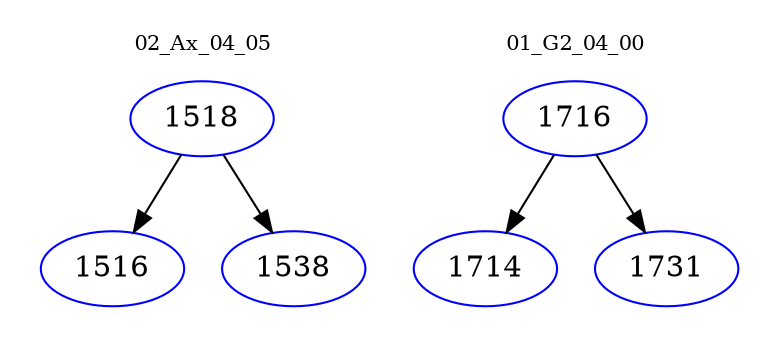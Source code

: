 digraph{
subgraph cluster_0 {
color = white
label = "02_Ax_04_05";
fontsize=10;
T0_1518 [label="1518", color="blue"]
T0_1518 -> T0_1516 [color="black"]
T0_1516 [label="1516", color="blue"]
T0_1518 -> T0_1538 [color="black"]
T0_1538 [label="1538", color="blue"]
}
subgraph cluster_1 {
color = white
label = "01_G2_04_00";
fontsize=10;
T1_1716 [label="1716", color="blue"]
T1_1716 -> T1_1714 [color="black"]
T1_1714 [label="1714", color="blue"]
T1_1716 -> T1_1731 [color="black"]
T1_1731 [label="1731", color="blue"]
}
}
